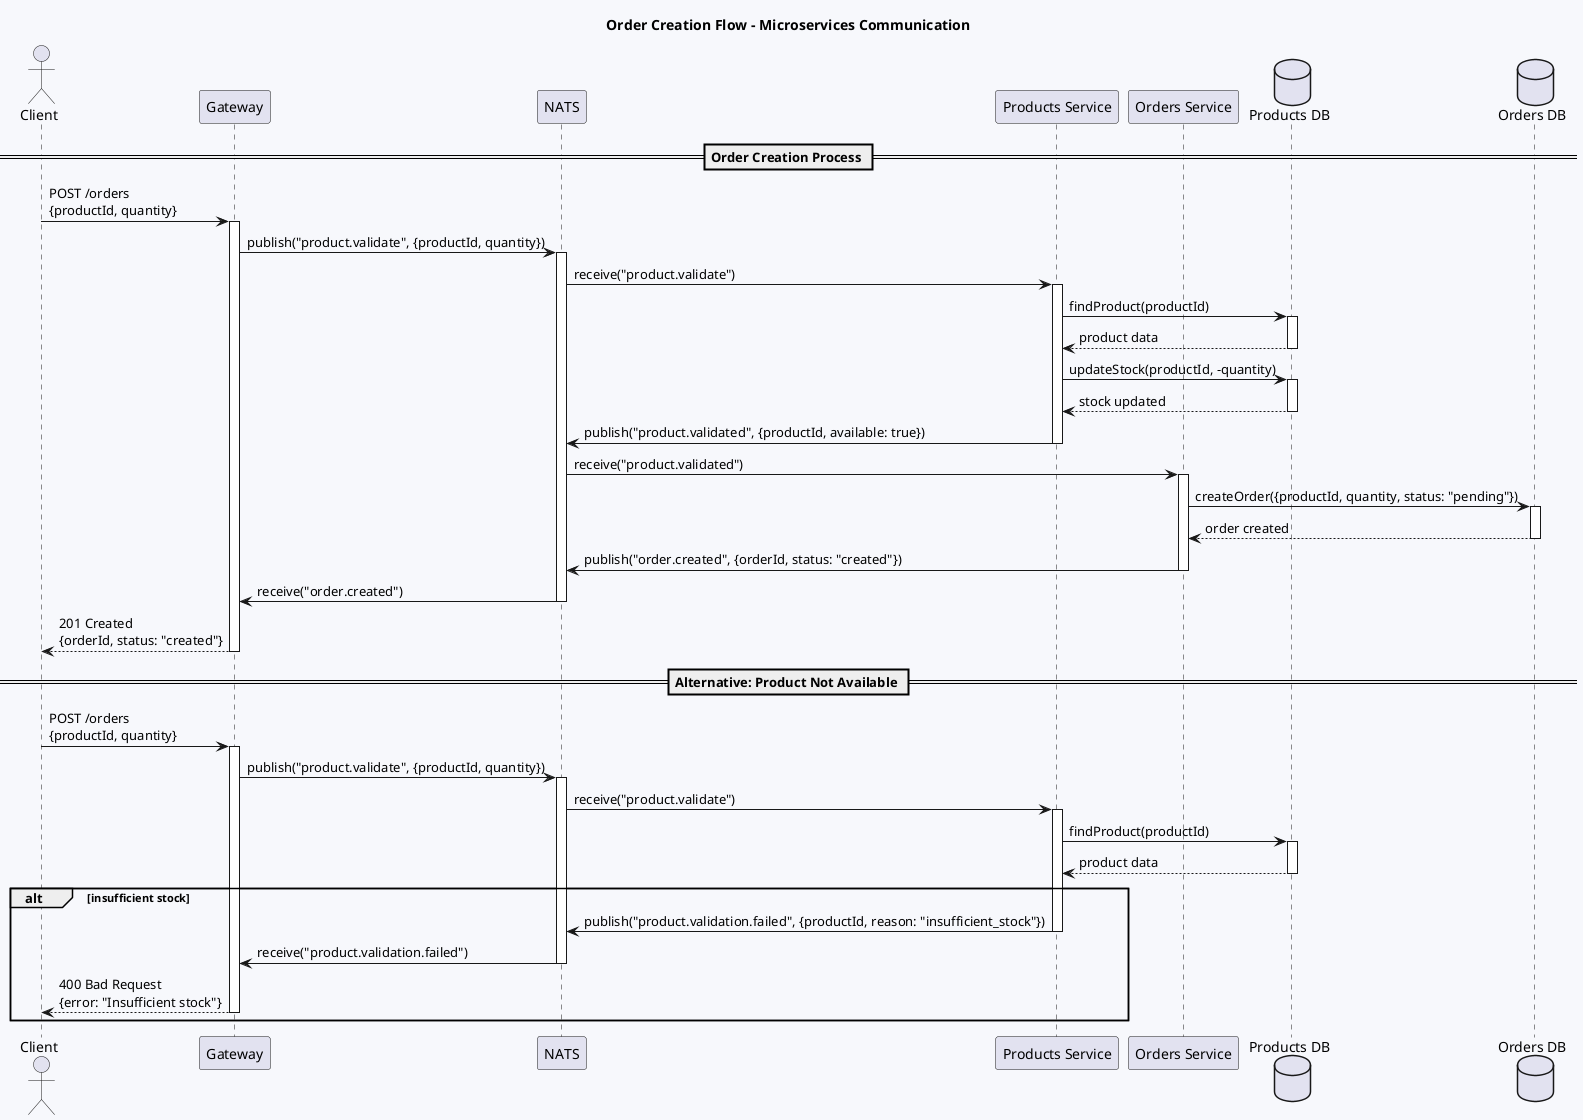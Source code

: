 @startuml sequence
title Order Creation Flow - Microservices Communication

skinparam backgroundColor #F7F8FC

title Order Creation Flow - Microservices Communication

actor "Client" as client
participant "Gateway" as gateway
participant "NATS" as nats
participant "Products Service" as products
participant "Orders Service" as orders
database "Products DB" as products_db
database "Orders DB" as orders_db

== Order Creation Process ==

client -> gateway : POST /orders\n{productId, quantity}
activate gateway

gateway -> nats : publish("product.validate", {productId, quantity})
activate nats

nats -> products : receive("product.validate")
activate products

products -> products_db : findProduct(productId)
activate products_db
products_db --> products : product data
deactivate products_db

products -> products_db : updateStock(productId, -quantity)
activate products_db
products_db --> products : stock updated
deactivate products_db

products -> nats : publish("product.validated", {productId, available: true})
deactivate products

nats -> orders : receive("product.validated")
activate orders

orders -> orders_db : createOrder({productId, quantity, status: "pending"})
activate orders_db
orders_db --> orders : order created
deactivate orders_db

orders -> nats : publish("order.created", {orderId, status: "created"})
deactivate orders

nats -> gateway : receive("order.created")
deactivate nats

gateway --> client : 201 Created\n{orderId, status: "created"}
deactivate gateway

== Alternative: Product Not Available ==

client -> gateway : POST /orders\n{productId, quantity}
activate gateway

gateway -> nats : publish("product.validate", {productId, quantity})
activate nats

nats -> products : receive("product.validate")
activate products

products -> products_db : findProduct(productId)
activate products_db
products_db --> products : product data
deactivate products_db

alt insufficient stock
    products -> nats : publish("product.validation.failed", {productId, reason: "insufficient_stock"})
    deactivate products
    
    nats -> gateway : receive("product.validation.failed")
    deactivate nats
    
    gateway --> client : 400 Bad Request\n{error: "Insufficient stock"}
    deactivate gateway
end

@enduml
